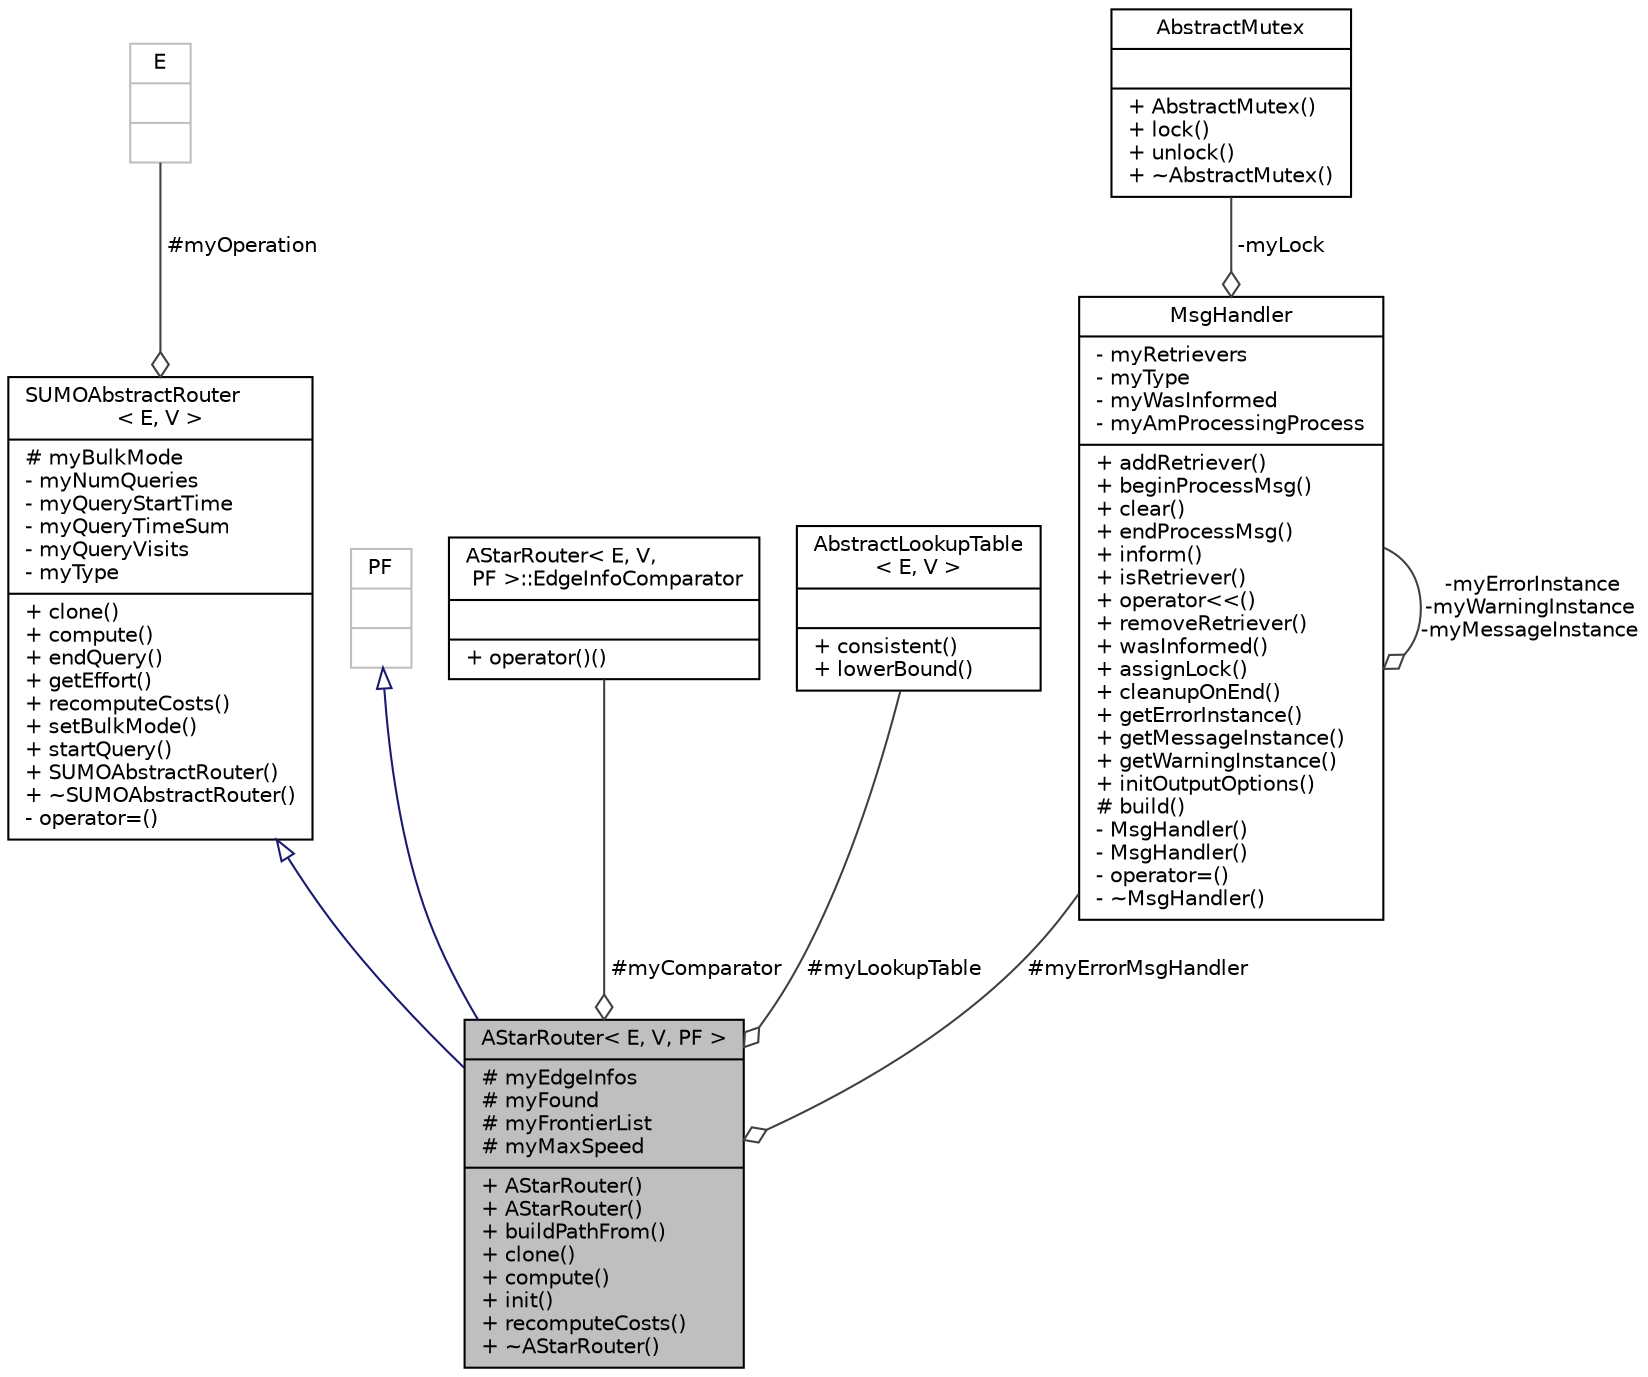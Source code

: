 digraph "AStarRouter&lt; E, V, PF &gt;"
{
  edge [fontname="Helvetica",fontsize="10",labelfontname="Helvetica",labelfontsize="10"];
  node [fontname="Helvetica",fontsize="10",shape=record];
  Node3 [label="{AStarRouter\< E, V, PF \>\n|# myEdgeInfos\l# myFound\l# myFrontierList\l# myMaxSpeed\l|+ AStarRouter()\l+ AStarRouter()\l+ buildPathFrom()\l+ clone()\l+ compute()\l+ init()\l+ recomputeCosts()\l+ ~AStarRouter()\l}",height=0.2,width=0.4,color="black", fillcolor="grey75", style="filled", fontcolor="black"];
  Node4 -> Node3 [dir="back",color="midnightblue",fontsize="10",style="solid",arrowtail="onormal",fontname="Helvetica"];
  Node4 [label="{SUMOAbstractRouter\l\< E, V \>\n|# myBulkMode\l- myNumQueries\l- myQueryStartTime\l- myQueryTimeSum\l- myQueryVisits\l- myType\l|+ clone()\l+ compute()\l+ endQuery()\l+ getEffort()\l+ recomputeCosts()\l+ setBulkMode()\l+ startQuery()\l+ SUMOAbstractRouter()\l+ ~SUMOAbstractRouter()\l- operator=()\l}",height=0.2,width=0.4,color="black", fillcolor="white", style="filled",URL="$d2/d23/class_s_u_m_o_abstract_router.html"];
  Node5 -> Node4 [color="grey25",fontsize="10",style="solid",label=" #myOperation" ,arrowhead="odiamond",fontname="Helvetica"];
  Node5 [label="{E\n||}",height=0.2,width=0.4,color="grey75", fillcolor="white", style="filled"];
  Node6 -> Node3 [dir="back",color="midnightblue",fontsize="10",style="solid",arrowtail="onormal",fontname="Helvetica"];
  Node6 [label="{PF\n||}",height=0.2,width=0.4,color="grey75", fillcolor="white", style="filled"];
  Node7 -> Node3 [color="grey25",fontsize="10",style="solid",label=" #myComparator" ,arrowhead="odiamond",fontname="Helvetica"];
  Node7 [label="{AStarRouter\< E, V,\l PF \>::EdgeInfoComparator\n||+ operator()()\l}",height=0.2,width=0.4,color="black", fillcolor="white", style="filled",URL="$dc/d73/class_a_star_router_1_1_edge_info_comparator.html"];
  Node8 -> Node3 [color="grey25",fontsize="10",style="solid",label=" #myLookupTable" ,arrowhead="odiamond",fontname="Helvetica"];
  Node8 [label="{AbstractLookupTable\l\< E, V \>\n||+ consistent()\l+ lowerBound()\l}",height=0.2,width=0.4,color="black", fillcolor="white", style="filled",URL="$de/d64/class_abstract_lookup_table.html"];
  Node9 -> Node3 [color="grey25",fontsize="10",style="solid",label=" #myErrorMsgHandler" ,arrowhead="odiamond",fontname="Helvetica"];
  Node9 [label="{MsgHandler\n|- myRetrievers\l- myType\l- myWasInformed\l- myAmProcessingProcess\l|+ addRetriever()\l+ beginProcessMsg()\l+ clear()\l+ endProcessMsg()\l+ inform()\l+ isRetriever()\l+ operator\<\<()\l+ removeRetriever()\l+ wasInformed()\l+ assignLock()\l+ cleanupOnEnd()\l+ getErrorInstance()\l+ getMessageInstance()\l+ getWarningInstance()\l+ initOutputOptions()\l# build()\l- MsgHandler()\l- MsgHandler()\l- operator=()\l- ~MsgHandler()\l}",height=0.2,width=0.4,color="black", fillcolor="white", style="filled",URL="$d7/df6/class_msg_handler.html"];
  Node10 -> Node9 [color="grey25",fontsize="10",style="solid",label=" -myLock" ,arrowhead="odiamond",fontname="Helvetica"];
  Node10 [label="{AbstractMutex\n||+ AbstractMutex()\l+ lock()\l+ unlock()\l+ ~AbstractMutex()\l}",height=0.2,width=0.4,color="black", fillcolor="white", style="filled",URL="$d1/d30/class_abstract_mutex.html",tooltip="An abstract class for encapsulating mutex implementations. "];
  Node9 -> Node9 [color="grey25",fontsize="10",style="solid",label=" -myErrorInstance\n-myWarningInstance\n-myMessageInstance" ,arrowhead="odiamond",fontname="Helvetica"];
}
